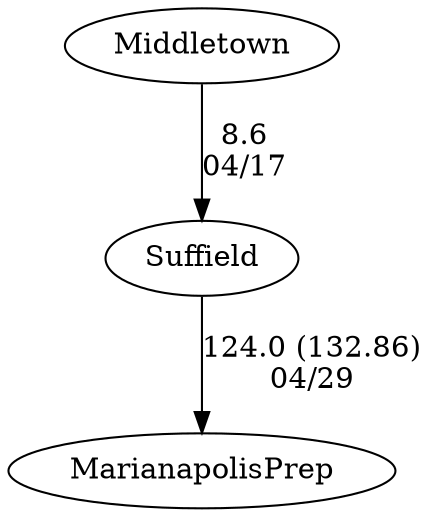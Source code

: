 digraph boys1foursSuffield {Suffield [URL="boys1foursSuffieldSuffield.html"];MarianapolisPrep [URL="boys1foursSuffieldMarianapolisPrep.html"];Middletown [URL="boys1foursSuffieldMiddletown.html"];Suffield -> MarianapolisPrep[label="124.0 (132.86)
04/29", weight="-24", tooltip="NEIRA Boys & Girls Fours,Suffield Academy vs. Marianapolis			
Distance: 1400 Conditions: Severe chop at the start and severe tail wind. Shift to light tail/starboard wind for the last 1100 meters.
More wind and chop at the start as the day progressed (more for girls 4, more for boys varsity 2)
None", URL="https://www.row2k.com/results/resultspage.cfm?UID=8CCAFC10198F257F661CCA17A80627CA&cat=5", random="random"]; 
Middletown -> Suffield[label="8.6
04/17", weight="92", tooltip="NEIRA Boys Fours,Suffield Academy and Middletown			
Distance: 1500 Conditions: Boys Varsity 1- strong tail current, S winds at 3 mph, moderate chop
Girls Varsity 2- strong tail current, winds at 5 mph, significant chop
Boys Varsity 2- strong tail current, wind gusts at 18 mph, significant chop
None", URL="https://www.row2k.com/results/resultspage.cfm?UID=AC683D5136F31AD9F0E016CDFC3F0E3D&cat=1", random="random"]}